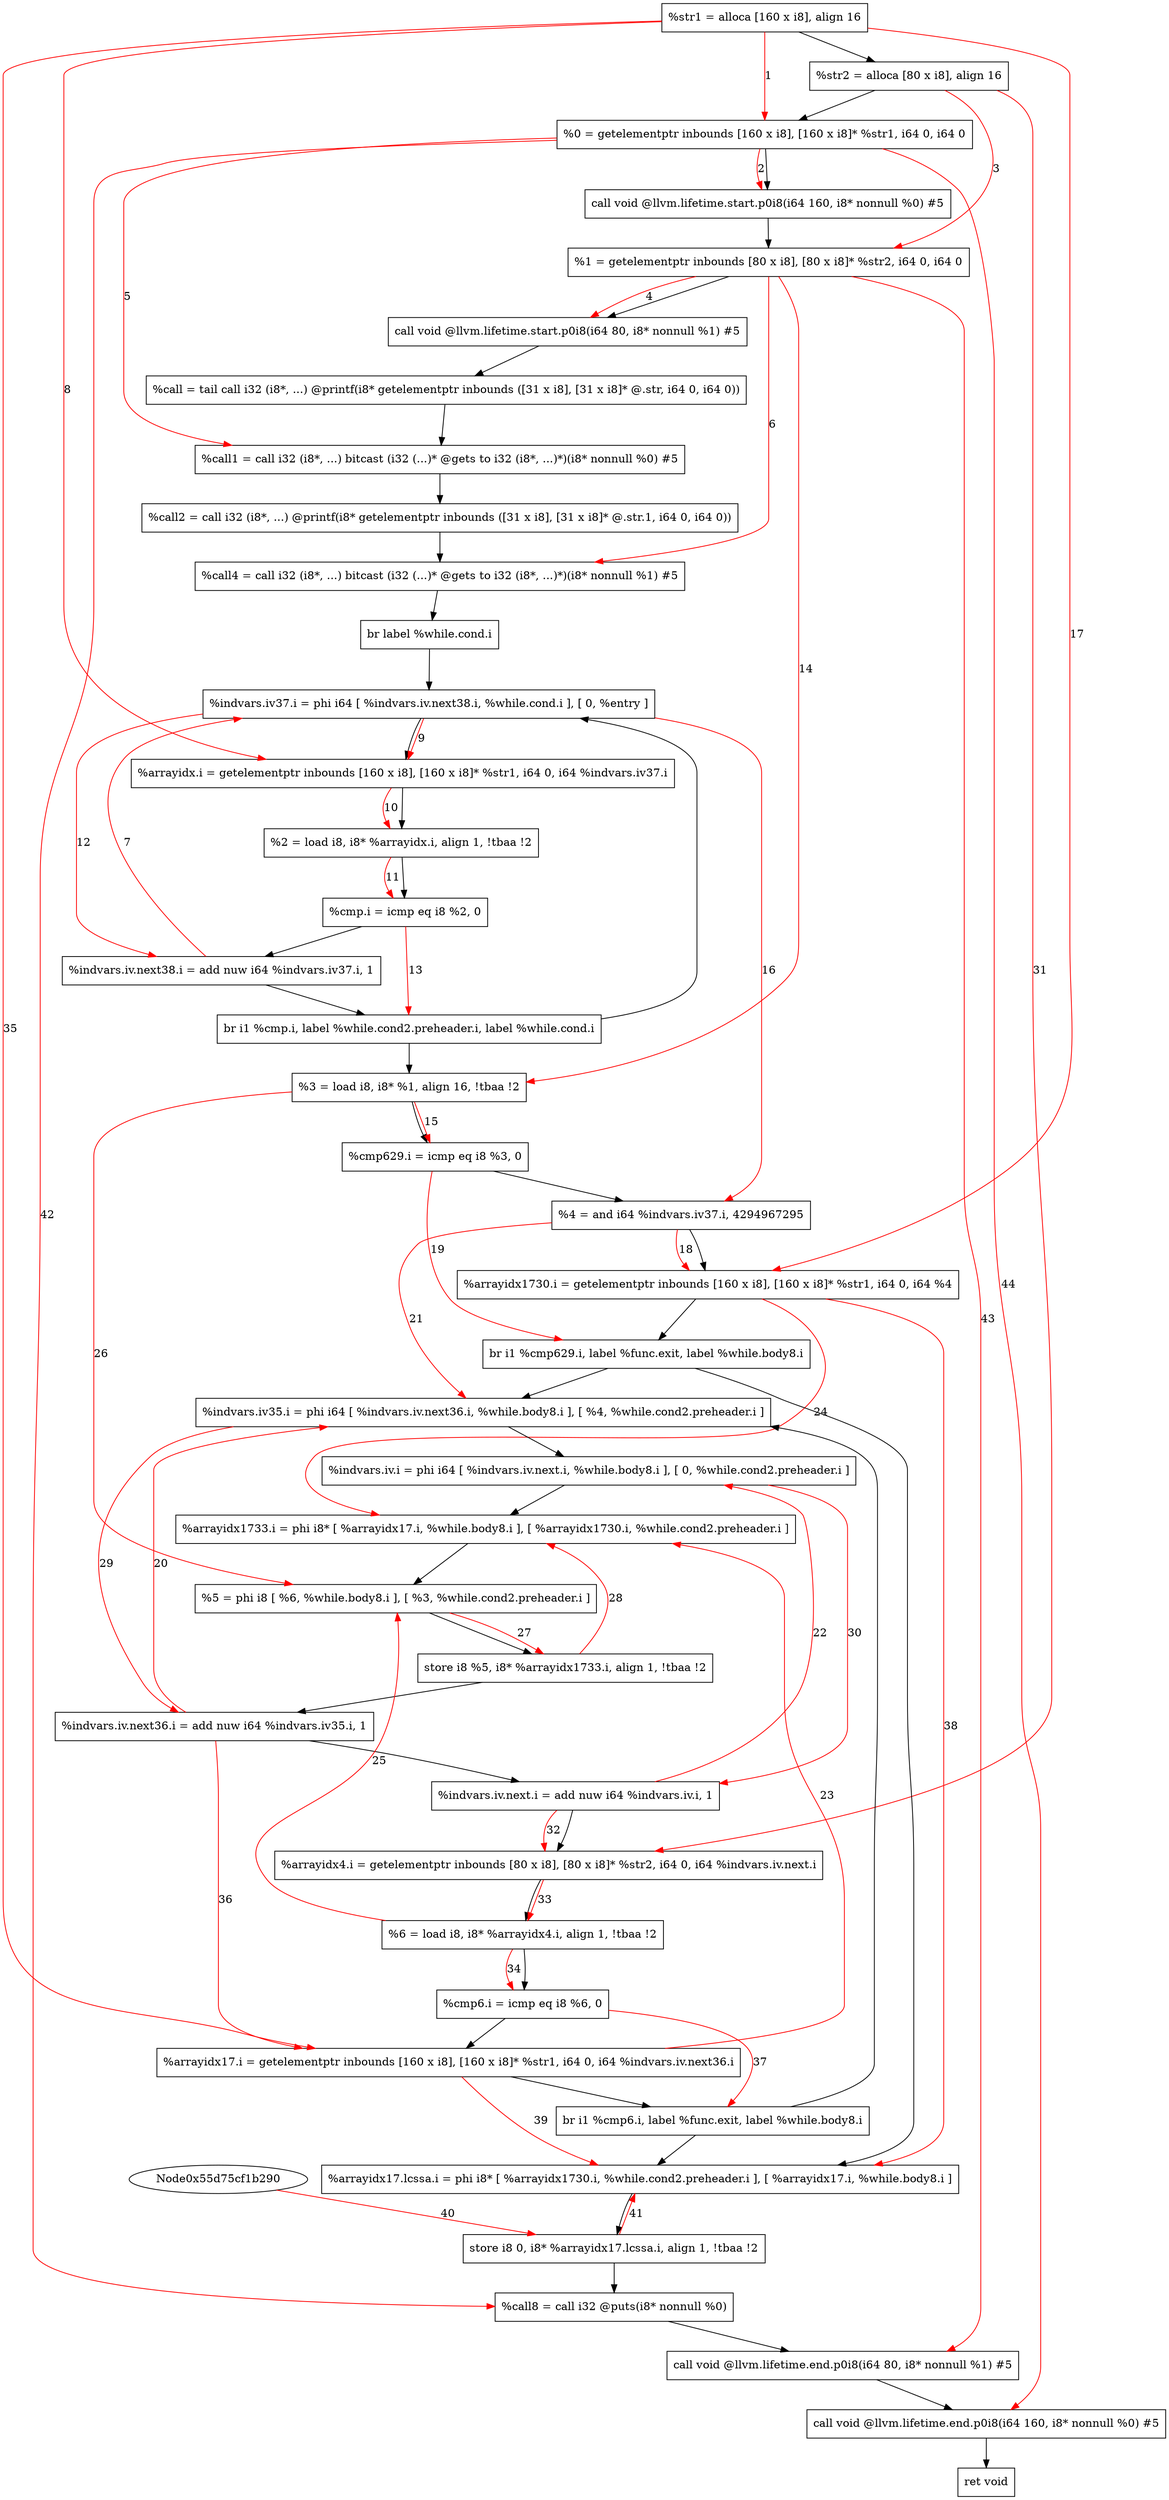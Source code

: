 digraph "CDFG for'main' function" {
	Node0x55d75cf1bf88[shape=record, label="  %str1 = alloca [160 x i8], align 16"]
	Node0x55d75cf1ce58[shape=record, label="  %str2 = alloca [80 x i8], align 16"]
	Node0x55d75cf1cf08[shape=record, label="  %0 = getelementptr inbounds [160 x i8], [160 x i8]* %str1, i64 0, i64 0"]
	Node0x55d75cf1d158[shape=record, label="  call void @llvm.lifetime.start.p0i8(i64 160, i8* nonnull %0) #5"]
	Node0x55d75cf1d248[shape=record, label="  %1 = getelementptr inbounds [80 x i8], [80 x i8]* %str2, i64 0, i64 0"]
	Node0x55d75cf1d338[shape=record, label="  call void @llvm.lifetime.start.p0i8(i64 80, i8* nonnull %1) #5"]
	Node0x55d75cf1d790[shape=record, label="  %call = tail call i32 (i8*, ...) @printf(i8* getelementptr inbounds ([31 x i8], [31 x i8]* @.str, i64 0, i64 0))"]
	Node0x55d75cf1da10[shape=record, label="  %call1 = call i32 (i8*, ...) bitcast (i32 (...)* @gets to i32 (i8*, ...)*)(i8* nonnull %0) #5"]
	Node0x55d75cf1dba0[shape=record, label="  %call2 = call i32 (i8*, ...) @printf(i8* getelementptr inbounds ([31 x i8], [31 x i8]* @.str.1, i64 0, i64 0))"]
	Node0x55d75cf1dc90[shape=record, label="  %call4 = call i32 (i8*, ...) bitcast (i32 (...)* @gets to i32 (i8*, ...)*)(i8* nonnull %1) #5"]
	Node0x55d75cf1de48[shape=record, label="  br label %while.cond.i"]
	Node0x55d75cf1df48[shape=record, label="  %indvars.iv37.i = phi i64 [ %indvars.iv.next38.i, %while.cond.i ], [ 0, %entry ]"]
	Node0x55d75cf1e028[shape=record, label="  %arrayidx.i = getelementptr inbounds [160 x i8], [160 x i8]* %str1, i64 0, i64 %indvars.iv37.i"]
	Node0x55d75cf1e0c8[shape=record, label="  %2 = load i8, i8* %arrayidx.i, align 1, !tbaa !2"]
	Node0x55d75cf1e170[shape=record, label="  %cmp.i = icmp eq i8 %2, 0"]
	Node0x55d75cf1e210[shape=record, label="  %indvars.iv.next38.i = add nuw i64 %indvars.iv37.i, 1"]
	Node0x55d75cf1e4b8[shape=record, label="  br i1 %cmp.i, label %while.cond2.preheader.i, label %while.cond.i"]
	Node0x55d75cf1dde8[shape=record, label="  %3 = load i8, i8* %1, align 16, !tbaa !2"]
	Node0x55d75cf1e530[shape=record, label="  %cmp629.i = icmp eq i8 %3, 0"]
	Node0x55d75cf1e5a0[shape=record, label="  %4 = and i64 %indvars.iv37.i, 4294967295"]
	Node0x55d75cf1e678[shape=record, label="  %arrayidx1730.i = getelementptr inbounds [160 x i8], [160 x i8]* %str1, i64 0, i64 %4"]
	Node0x55d75cf1e8d8[shape=record, label="  br i1 %cmp629.i, label %func.exit, label %while.body8.i"]
	Node0x55d75cf1f1c8[shape=record, label="  %indvars.iv35.i = phi i64 [ %indvars.iv.next36.i, %while.body8.i ], [ %4, %while.cond2.preheader.i ]"]
	Node0x55d75cf1f378[shape=record, label="  %indvars.iv.i = phi i64 [ %indvars.iv.next.i, %while.body8.i ], [ 0, %while.cond2.preheader.i ]"]
	Node0x55d75cf1f508[shape=record, label="  %arrayidx1733.i = phi i8* [ %arrayidx17.i, %while.body8.i ], [ %arrayidx1730.i, %while.cond2.preheader.i ]"]
	Node0x55d75cf1f648[shape=record, label="  %5 = phi i8 [ %6, %while.body8.i ], [ %3, %while.cond2.preheader.i ]"]
	Node0x55d75cf1f710[shape=record, label="  store i8 %5, i8* %arrayidx1733.i, align 1, !tbaa !2"]
	Node0x55d75cf1f790[shape=record, label="  %indvars.iv.next36.i = add nuw i64 %indvars.iv35.i, 1"]
	Node0x55d75cf1f800[shape=record, label="  %indvars.iv.next.i = add nuw i64 %indvars.iv.i, 1"]
	Node0x55d75cf1f888[shape=record, label="  %arrayidx4.i = getelementptr inbounds [80 x i8], [80 x i8]* %str2, i64 0, i64 %indvars.iv.next.i"]
	Node0x55d75cf1f2d8[shape=record, label="  %6 = load i8, i8* %arrayidx4.i, align 1, !tbaa !2"]
	Node0x55d75cf1f910[shape=record, label="  %cmp6.i = icmp eq i8 %6, 0"]
	Node0x55d75cf1f998[shape=record, label="  %arrayidx17.i = getelementptr inbounds [160 x i8], [160 x i8]* %str1, i64 0, i64 %indvars.iv.next36.i"]
	Node0x55d75cf1fd58[shape=record, label="  br i1 %cmp6.i, label %func.exit, label %while.body8.i"]
	Node0x55d75cf1fda8[shape=record, label="  %arrayidx17.lcssa.i = phi i8* [ %arrayidx1730.i, %while.cond2.preheader.i ], [ %arrayidx17.i, %while.body8.i ]"]
	Node0x55d75cf1fe70[shape=record, label="  store i8 0, i8* %arrayidx17.lcssa.i, align 1, !tbaa !2"]
	Node0x55d75cf1ff80[shape=record, label="  %call8 = call i32 @puts(i8* nonnull %0)"]
	Node0x55d75cf200e8[shape=record, label="  call void @llvm.lifetime.end.p0i8(i64 80, i8* nonnull %1) #5"]
	Node0x55d75cf201f8[shape=record, label="  call void @llvm.lifetime.end.p0i8(i64 160, i8* nonnull %0) #5"]
	Node0x55d75cf1f5a0[shape=record, label="  ret void"]
	Node0x55d75cf1bf88 -> Node0x55d75cf1ce58
	Node0x55d75cf1ce58 -> Node0x55d75cf1cf08
	Node0x55d75cf1cf08 -> Node0x55d75cf1d158
	Node0x55d75cf1d158 -> Node0x55d75cf1d248
	Node0x55d75cf1d248 -> Node0x55d75cf1d338
	Node0x55d75cf1d338 -> Node0x55d75cf1d790
	Node0x55d75cf1d790 -> Node0x55d75cf1da10
	Node0x55d75cf1da10 -> Node0x55d75cf1dba0
	Node0x55d75cf1dba0 -> Node0x55d75cf1dc90
	Node0x55d75cf1dc90 -> Node0x55d75cf1de48
	Node0x55d75cf1de48 -> Node0x55d75cf1df48
	Node0x55d75cf1df48 -> Node0x55d75cf1e028
	Node0x55d75cf1e028 -> Node0x55d75cf1e0c8
	Node0x55d75cf1e0c8 -> Node0x55d75cf1e170
	Node0x55d75cf1e170 -> Node0x55d75cf1e210
	Node0x55d75cf1e210 -> Node0x55d75cf1e4b8
	Node0x55d75cf1e4b8 -> Node0x55d75cf1dde8
	Node0x55d75cf1e4b8 -> Node0x55d75cf1df48
	Node0x55d75cf1dde8 -> Node0x55d75cf1e530
	Node0x55d75cf1e530 -> Node0x55d75cf1e5a0
	Node0x55d75cf1e5a0 -> Node0x55d75cf1e678
	Node0x55d75cf1e678 -> Node0x55d75cf1e8d8
	Node0x55d75cf1e8d8 -> Node0x55d75cf1fda8
	Node0x55d75cf1e8d8 -> Node0x55d75cf1f1c8
	Node0x55d75cf1f1c8 -> Node0x55d75cf1f378
	Node0x55d75cf1f378 -> Node0x55d75cf1f508
	Node0x55d75cf1f508 -> Node0x55d75cf1f648
	Node0x55d75cf1f648 -> Node0x55d75cf1f710
	Node0x55d75cf1f710 -> Node0x55d75cf1f790
	Node0x55d75cf1f790 -> Node0x55d75cf1f800
	Node0x55d75cf1f800 -> Node0x55d75cf1f888
	Node0x55d75cf1f888 -> Node0x55d75cf1f2d8
	Node0x55d75cf1f2d8 -> Node0x55d75cf1f910
	Node0x55d75cf1f910 -> Node0x55d75cf1f998
	Node0x55d75cf1f998 -> Node0x55d75cf1fd58
	Node0x55d75cf1fd58 -> Node0x55d75cf1fda8
	Node0x55d75cf1fd58 -> Node0x55d75cf1f1c8
	Node0x55d75cf1fda8 -> Node0x55d75cf1fe70
	Node0x55d75cf1fe70 -> Node0x55d75cf1ff80
	Node0x55d75cf1ff80 -> Node0x55d75cf200e8
	Node0x55d75cf200e8 -> Node0x55d75cf201f8
	Node0x55d75cf201f8 -> Node0x55d75cf1f5a0
edge [color=red]
	Node0x55d75cf1bf88 -> Node0x55d75cf1cf08[label="1"]
	Node0x55d75cf1cf08 -> Node0x55d75cf1d158[label="2"]
	Node0x55d75cf1ce58 -> Node0x55d75cf1d248[label="3"]
	Node0x55d75cf1d248 -> Node0x55d75cf1d338[label="4"]
	Node0x55d75cf1cf08 -> Node0x55d75cf1da10[label="5"]
	Node0x55d75cf1d248 -> Node0x55d75cf1dc90[label="6"]
	Node0x55d75cf1e210 -> Node0x55d75cf1df48[label="7"]
	Node0x55d75cf1bf88 -> Node0x55d75cf1e028[label="8"]
	Node0x55d75cf1df48 -> Node0x55d75cf1e028[label="9"]
	Node0x55d75cf1e028 -> Node0x55d75cf1e0c8[label="10"]
	Node0x55d75cf1e0c8 -> Node0x55d75cf1e170[label="11"]
	Node0x55d75cf1df48 -> Node0x55d75cf1e210[label="12"]
	Node0x55d75cf1e170 -> Node0x55d75cf1e4b8[label="13"]
	Node0x55d75cf1d248 -> Node0x55d75cf1dde8[label="14"]
	Node0x55d75cf1dde8 -> Node0x55d75cf1e530[label="15"]
	Node0x55d75cf1df48 -> Node0x55d75cf1e5a0[label="16"]
	Node0x55d75cf1bf88 -> Node0x55d75cf1e678[label="17"]
	Node0x55d75cf1e5a0 -> Node0x55d75cf1e678[label="18"]
	Node0x55d75cf1e530 -> Node0x55d75cf1e8d8[label="19"]
	Node0x55d75cf1f790 -> Node0x55d75cf1f1c8[label="20"]
	Node0x55d75cf1e5a0 -> Node0x55d75cf1f1c8[label="21"]
	Node0x55d75cf1f800 -> Node0x55d75cf1f378[label="22"]
	Node0x55d75cf1f998 -> Node0x55d75cf1f508[label="23"]
	Node0x55d75cf1e678 -> Node0x55d75cf1f508[label="24"]
	Node0x55d75cf1f2d8 -> Node0x55d75cf1f648[label="25"]
	Node0x55d75cf1dde8 -> Node0x55d75cf1f648[label="26"]
	Node0x55d75cf1f648 -> Node0x55d75cf1f710[label="27"]
	Node0x55d75cf1f710 -> Node0x55d75cf1f508[label="28"]
	Node0x55d75cf1f1c8 -> Node0x55d75cf1f790[label="29"]
	Node0x55d75cf1f378 -> Node0x55d75cf1f800[label="30"]
	Node0x55d75cf1ce58 -> Node0x55d75cf1f888[label="31"]
	Node0x55d75cf1f800 -> Node0x55d75cf1f888[label="32"]
	Node0x55d75cf1f888 -> Node0x55d75cf1f2d8[label="33"]
	Node0x55d75cf1f2d8 -> Node0x55d75cf1f910[label="34"]
	Node0x55d75cf1bf88 -> Node0x55d75cf1f998[label="35"]
	Node0x55d75cf1f790 -> Node0x55d75cf1f998[label="36"]
	Node0x55d75cf1f910 -> Node0x55d75cf1fd58[label="37"]
	Node0x55d75cf1e678 -> Node0x55d75cf1fda8[label="38"]
	Node0x55d75cf1f998 -> Node0x55d75cf1fda8[label="39"]
	Node0x55d75cf1b290 -> Node0x55d75cf1fe70[label="40"]
	Node0x55d75cf1fe70 -> Node0x55d75cf1fda8[label="41"]
	Node0x55d75cf1cf08 -> Node0x55d75cf1ff80[label="42"]
	Node0x55d75cf1d248 -> Node0x55d75cf200e8[label="43"]
	Node0x55d75cf1cf08 -> Node0x55d75cf201f8[label="44"]
}
